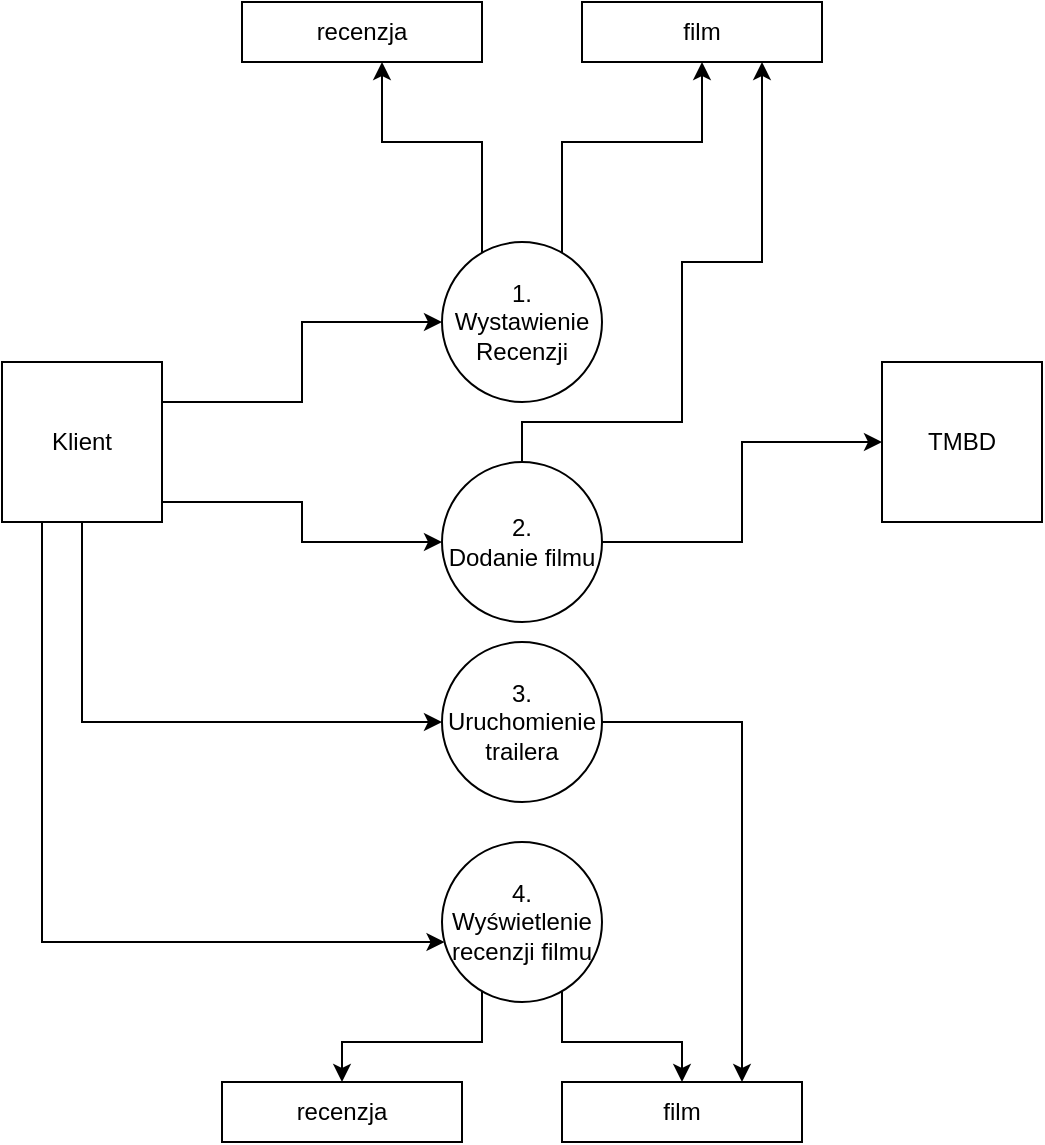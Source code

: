<mxfile version="22.1.2" type="device">
  <diagram name="Strona-1" id="Tq91j4TTB61ZLEZC6d6w">
    <mxGraphModel dx="1098" dy="828" grid="1" gridSize="10" guides="1" tooltips="1" connect="1" arrows="1" fold="1" page="1" pageScale="1" pageWidth="827" pageHeight="1169" math="0" shadow="0">
      <root>
        <mxCell id="0" />
        <mxCell id="1" parent="0" />
        <mxCell id="Uu65_EvVv7CHzQ347pCq-14" style="edgeStyle=orthogonalEdgeStyle;rounded=0;orthogonalLoop=1;jettySize=auto;html=1;" edge="1" parent="1" source="Uu65_EvVv7CHzQ347pCq-1" target="Uu65_EvVv7CHzQ347pCq-4">
          <mxGeometry relative="1" as="geometry">
            <Array as="points">
              <mxPoint x="290" y="350" />
              <mxPoint x="290" y="310" />
            </Array>
          </mxGeometry>
        </mxCell>
        <mxCell id="Uu65_EvVv7CHzQ347pCq-15" style="edgeStyle=orthogonalEdgeStyle;rounded=0;orthogonalLoop=1;jettySize=auto;html=1;" edge="1" parent="1" source="Uu65_EvVv7CHzQ347pCq-1" target="Uu65_EvVv7CHzQ347pCq-5">
          <mxGeometry relative="1" as="geometry">
            <Array as="points">
              <mxPoint x="290" y="400" />
              <mxPoint x="290" y="420" />
            </Array>
          </mxGeometry>
        </mxCell>
        <mxCell id="Uu65_EvVv7CHzQ347pCq-23" style="edgeStyle=orthogonalEdgeStyle;rounded=0;orthogonalLoop=1;jettySize=auto;html=1;" edge="1" parent="1" source="Uu65_EvVv7CHzQ347pCq-1" target="Uu65_EvVv7CHzQ347pCq-6">
          <mxGeometry relative="1" as="geometry">
            <Array as="points">
              <mxPoint x="180" y="510" />
            </Array>
          </mxGeometry>
        </mxCell>
        <mxCell id="Uu65_EvVv7CHzQ347pCq-24" style="edgeStyle=orthogonalEdgeStyle;rounded=0;orthogonalLoop=1;jettySize=auto;html=1;" edge="1" parent="1" source="Uu65_EvVv7CHzQ347pCq-1" target="Uu65_EvVv7CHzQ347pCq-7">
          <mxGeometry relative="1" as="geometry">
            <Array as="points">
              <mxPoint x="160" y="620" />
            </Array>
          </mxGeometry>
        </mxCell>
        <mxCell id="Uu65_EvVv7CHzQ347pCq-1" value="Klient" style="whiteSpace=wrap;html=1;aspect=fixed;" vertex="1" parent="1">
          <mxGeometry x="140" y="330" width="80" height="80" as="geometry" />
        </mxCell>
        <mxCell id="Uu65_EvVv7CHzQ347pCq-3" value="TMBD" style="whiteSpace=wrap;html=1;aspect=fixed;" vertex="1" parent="1">
          <mxGeometry x="580" y="330" width="80" height="80" as="geometry" />
        </mxCell>
        <mxCell id="Uu65_EvVv7CHzQ347pCq-11" value="" style="edgeStyle=orthogonalEdgeStyle;rounded=0;orthogonalLoop=1;jettySize=auto;html=1;" edge="1" parent="1" source="Uu65_EvVv7CHzQ347pCq-4" target="Uu65_EvVv7CHzQ347pCq-10">
          <mxGeometry relative="1" as="geometry">
            <Array as="points">
              <mxPoint x="380" y="220" />
              <mxPoint x="330" y="220" />
            </Array>
          </mxGeometry>
        </mxCell>
        <mxCell id="Uu65_EvVv7CHzQ347pCq-13" style="edgeStyle=orthogonalEdgeStyle;rounded=0;orthogonalLoop=1;jettySize=auto;html=1;" edge="1" parent="1" source="Uu65_EvVv7CHzQ347pCq-4" target="Uu65_EvVv7CHzQ347pCq-12">
          <mxGeometry relative="1" as="geometry">
            <Array as="points">
              <mxPoint x="420" y="220" />
              <mxPoint x="490" y="220" />
            </Array>
          </mxGeometry>
        </mxCell>
        <mxCell id="Uu65_EvVv7CHzQ347pCq-4" value="1.&lt;br&gt;Wystawienie Recenzji" style="ellipse;whiteSpace=wrap;html=1;aspect=fixed;" vertex="1" parent="1">
          <mxGeometry x="360" y="270" width="80" height="80" as="geometry" />
        </mxCell>
        <mxCell id="Uu65_EvVv7CHzQ347pCq-22" style="edgeStyle=orthogonalEdgeStyle;rounded=0;orthogonalLoop=1;jettySize=auto;html=1;" edge="1" parent="1" source="Uu65_EvVv7CHzQ347pCq-5" target="Uu65_EvVv7CHzQ347pCq-3">
          <mxGeometry relative="1" as="geometry" />
        </mxCell>
        <mxCell id="Uu65_EvVv7CHzQ347pCq-25" style="edgeStyle=orthogonalEdgeStyle;rounded=0;orthogonalLoop=1;jettySize=auto;html=1;" edge="1" parent="1" source="Uu65_EvVv7CHzQ347pCq-5" target="Uu65_EvVv7CHzQ347pCq-12">
          <mxGeometry relative="1" as="geometry">
            <Array as="points">
              <mxPoint x="400" y="360" />
              <mxPoint x="480" y="360" />
              <mxPoint x="480" y="280" />
              <mxPoint x="520" y="280" />
            </Array>
          </mxGeometry>
        </mxCell>
        <mxCell id="Uu65_EvVv7CHzQ347pCq-5" value="2.&lt;br&gt;Dodanie filmu" style="ellipse;whiteSpace=wrap;html=1;aspect=fixed;" vertex="1" parent="1">
          <mxGeometry x="360" y="380" width="80" height="80" as="geometry" />
        </mxCell>
        <mxCell id="Uu65_EvVv7CHzQ347pCq-30" style="edgeStyle=orthogonalEdgeStyle;rounded=0;orthogonalLoop=1;jettySize=auto;html=1;" edge="1" parent="1" source="Uu65_EvVv7CHzQ347pCq-6" target="Uu65_EvVv7CHzQ347pCq-27">
          <mxGeometry relative="1" as="geometry">
            <Array as="points">
              <mxPoint x="510" y="510" />
            </Array>
          </mxGeometry>
        </mxCell>
        <mxCell id="Uu65_EvVv7CHzQ347pCq-6" value="3. Uruchomienie trailera" style="ellipse;whiteSpace=wrap;html=1;aspect=fixed;" vertex="1" parent="1">
          <mxGeometry x="360" y="470" width="80" height="80" as="geometry" />
        </mxCell>
        <mxCell id="Uu65_EvVv7CHzQ347pCq-28" style="edgeStyle=orthogonalEdgeStyle;rounded=0;orthogonalLoop=1;jettySize=auto;html=1;" edge="1" parent="1" source="Uu65_EvVv7CHzQ347pCq-7" target="Uu65_EvVv7CHzQ347pCq-26">
          <mxGeometry relative="1" as="geometry">
            <Array as="points">
              <mxPoint x="380" y="670" />
              <mxPoint x="310" y="670" />
            </Array>
          </mxGeometry>
        </mxCell>
        <mxCell id="Uu65_EvVv7CHzQ347pCq-29" style="edgeStyle=orthogonalEdgeStyle;rounded=0;orthogonalLoop=1;jettySize=auto;html=1;" edge="1" parent="1" source="Uu65_EvVv7CHzQ347pCq-7" target="Uu65_EvVv7CHzQ347pCq-27">
          <mxGeometry relative="1" as="geometry">
            <Array as="points">
              <mxPoint x="420" y="670" />
              <mxPoint x="480" y="670" />
            </Array>
          </mxGeometry>
        </mxCell>
        <mxCell id="Uu65_EvVv7CHzQ347pCq-7" value="4. Wyświetlenie recenzji filmu" style="ellipse;whiteSpace=wrap;html=1;aspect=fixed;" vertex="1" parent="1">
          <mxGeometry x="360" y="570" width="80" height="80" as="geometry" />
        </mxCell>
        <mxCell id="Uu65_EvVv7CHzQ347pCq-10" value="recenzja" style="whiteSpace=wrap;html=1;" vertex="1" parent="1">
          <mxGeometry x="260" y="150" width="120" height="30" as="geometry" />
        </mxCell>
        <mxCell id="Uu65_EvVv7CHzQ347pCq-12" value="film" style="whiteSpace=wrap;html=1;" vertex="1" parent="1">
          <mxGeometry x="430" y="150" width="120" height="30" as="geometry" />
        </mxCell>
        <mxCell id="Uu65_EvVv7CHzQ347pCq-26" value="recenzja" style="whiteSpace=wrap;html=1;" vertex="1" parent="1">
          <mxGeometry x="250" y="690" width="120" height="30" as="geometry" />
        </mxCell>
        <mxCell id="Uu65_EvVv7CHzQ347pCq-27" value="film" style="whiteSpace=wrap;html=1;" vertex="1" parent="1">
          <mxGeometry x="420" y="690" width="120" height="30" as="geometry" />
        </mxCell>
      </root>
    </mxGraphModel>
  </diagram>
</mxfile>
